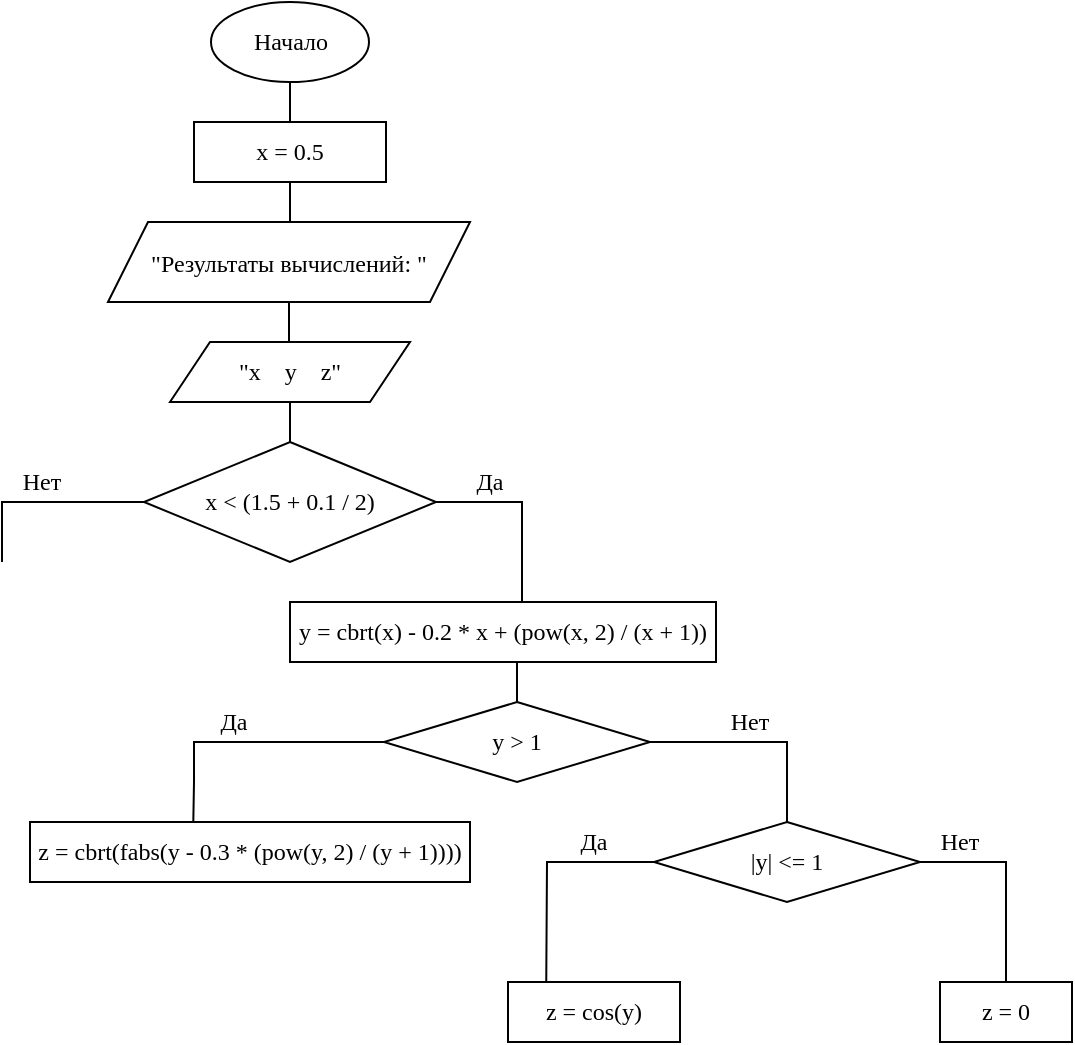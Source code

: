 <mxfile version="20.7.4" type="github">
  <diagram id="C5RBs43oDa-KdzZeNtuy" name="Page-1">
    <mxGraphModel dx="600" dy="309" grid="1" gridSize="10" guides="1" tooltips="1" connect="1" arrows="1" fold="1" page="1" pageScale="1" pageWidth="827" pageHeight="1169" math="0" shadow="0">
      <root>
        <mxCell id="WIyWlLk6GJQsqaUBKTNV-0" />
        <mxCell id="WIyWlLk6GJQsqaUBKTNV-1" parent="WIyWlLk6GJQsqaUBKTNV-0" />
        <mxCell id="H_IonGy6lu5l5pVGf9lK-6" value="" style="edgeStyle=orthogonalEdgeStyle;rounded=0;orthogonalLoop=1;jettySize=auto;html=1;fontFamily=Times New Roman;fontSize=12;endArrow=none;endFill=0;" edge="1" parent="WIyWlLk6GJQsqaUBKTNV-1" source="H_IonGy6lu5l5pVGf9lK-0" target="H_IonGy6lu5l5pVGf9lK-5">
          <mxGeometry relative="1" as="geometry" />
        </mxCell>
        <mxCell id="H_IonGy6lu5l5pVGf9lK-0" value="&lt;font style=&quot;font-size: 12px;&quot; face=&quot;Times New Roman&quot;&gt;Начало&lt;/font&gt;" style="ellipse;whiteSpace=wrap;html=1;" vertex="1" parent="WIyWlLk6GJQsqaUBKTNV-1">
          <mxGeometry x="144.5" y="10" width="79" height="40" as="geometry" />
        </mxCell>
        <mxCell id="H_IonGy6lu5l5pVGf9lK-13" value="" style="edgeStyle=orthogonalEdgeStyle;rounded=0;orthogonalLoop=1;jettySize=auto;html=1;fontFamily=Times New Roman;fontSize=12;endArrow=none;endFill=0;" edge="1" parent="WIyWlLk6GJQsqaUBKTNV-1" source="H_IonGy6lu5l5pVGf9lK-1" target="H_IonGy6lu5l5pVGf9lK-12">
          <mxGeometry relative="1" as="geometry" />
        </mxCell>
        <mxCell id="H_IonGy6lu5l5pVGf9lK-1" value="&lt;font style=&quot;font-size: 12px;&quot;&gt;&quot;Результаты вычислений: &quot;&lt;/font&gt;" style="shape=parallelogram;perimeter=parallelogramPerimeter;whiteSpace=wrap;html=1;fixedSize=1;fontFamily=Times New Roman;fontSize=13;" vertex="1" parent="WIyWlLk6GJQsqaUBKTNV-1">
          <mxGeometry x="93" y="120" width="181" height="40" as="geometry" />
        </mxCell>
        <mxCell id="H_IonGy6lu5l5pVGf9lK-11" value="" style="edgeStyle=orthogonalEdgeStyle;rounded=0;orthogonalLoop=1;jettySize=auto;html=1;fontFamily=Times New Roman;fontSize=12;endArrow=none;endFill=0;" edge="1" parent="WIyWlLk6GJQsqaUBKTNV-1" source="H_IonGy6lu5l5pVGf9lK-5" target="H_IonGy6lu5l5pVGf9lK-1">
          <mxGeometry relative="1" as="geometry">
            <Array as="points">
              <mxPoint x="183" y="120" />
              <mxPoint x="183" y="120" />
            </Array>
          </mxGeometry>
        </mxCell>
        <mxCell id="H_IonGy6lu5l5pVGf9lK-5" value="x = 0.5" style="rounded=0;whiteSpace=wrap;html=1;fontFamily=Times New Roman;fontSize=12;" vertex="1" parent="WIyWlLk6GJQsqaUBKTNV-1">
          <mxGeometry x="136" y="70" width="96" height="30" as="geometry" />
        </mxCell>
        <mxCell id="H_IonGy6lu5l5pVGf9lK-17" value="" style="edgeStyle=orthogonalEdgeStyle;rounded=0;orthogonalLoop=1;jettySize=auto;html=1;fontFamily=Times New Roman;fontSize=12;endArrow=none;endFill=0;" edge="1" parent="WIyWlLk6GJQsqaUBKTNV-1" source="H_IonGy6lu5l5pVGf9lK-12" target="H_IonGy6lu5l5pVGf9lK-16">
          <mxGeometry relative="1" as="geometry" />
        </mxCell>
        <mxCell id="H_IonGy6lu5l5pVGf9lK-12" value="&quot;x&amp;nbsp; &amp;nbsp; y&amp;nbsp; &amp;nbsp; z&quot;" style="shape=parallelogram;perimeter=parallelogramPerimeter;whiteSpace=wrap;html=1;fixedSize=1;fontFamily=Times New Roman;fontSize=12;" vertex="1" parent="WIyWlLk6GJQsqaUBKTNV-1">
          <mxGeometry x="124" y="180" width="120" height="30" as="geometry" />
        </mxCell>
        <mxCell id="H_IonGy6lu5l5pVGf9lK-24" style="edgeStyle=orthogonalEdgeStyle;rounded=0;orthogonalLoop=1;jettySize=auto;html=1;exitX=1;exitY=0.5;exitDx=0;exitDy=0;fontFamily=Times New Roman;fontSize=12;endArrow=none;endFill=0;entryX=0.5;entryY=0;entryDx=0;entryDy=0;" edge="1" parent="WIyWlLk6GJQsqaUBKTNV-1" source="H_IonGy6lu5l5pVGf9lK-16" target="H_IonGy6lu5l5pVGf9lK-29">
          <mxGeometry relative="1" as="geometry">
            <mxPoint x="320" y="290" as="targetPoint" />
            <Array as="points">
              <mxPoint x="300" y="260" />
              <mxPoint x="300" y="310" />
            </Array>
          </mxGeometry>
        </mxCell>
        <mxCell id="H_IonGy6lu5l5pVGf9lK-26" style="edgeStyle=orthogonalEdgeStyle;rounded=0;orthogonalLoop=1;jettySize=auto;html=1;exitX=0;exitY=0.5;exitDx=0;exitDy=0;fontFamily=Times New Roman;fontSize=12;endArrow=none;endFill=0;" edge="1" parent="WIyWlLk6GJQsqaUBKTNV-1" source="H_IonGy6lu5l5pVGf9lK-16">
          <mxGeometry relative="1" as="geometry">
            <mxPoint x="40" y="290" as="targetPoint" />
            <Array as="points">
              <mxPoint x="40" y="260" />
              <mxPoint x="40" y="290" />
            </Array>
          </mxGeometry>
        </mxCell>
        <mxCell id="H_IonGy6lu5l5pVGf9lK-16" value="x &amp;lt; (1.5 + 0.1 / 2)" style="rhombus;whiteSpace=wrap;html=1;fontFamily=Times New Roman;fontSize=12;" vertex="1" parent="WIyWlLk6GJQsqaUBKTNV-1">
          <mxGeometry x="111" y="230" width="146" height="60" as="geometry" />
        </mxCell>
        <mxCell id="H_IonGy6lu5l5pVGf9lK-27" value="Да" style="rounded=0;whiteSpace=wrap;html=1;fontFamily=Times New Roman;fontSize=12;fillColor=none;strokeColor=none;" vertex="1" parent="WIyWlLk6GJQsqaUBKTNV-1">
          <mxGeometry x="264" y="240" width="40" height="20" as="geometry" />
        </mxCell>
        <mxCell id="H_IonGy6lu5l5pVGf9lK-28" value="Нет" style="rounded=0;whiteSpace=wrap;html=1;fontFamily=Times New Roman;fontSize=12;strokeColor=none;fillColor=none;" vertex="1" parent="WIyWlLk6GJQsqaUBKTNV-1">
          <mxGeometry x="40" y="240" width="40" height="20" as="geometry" />
        </mxCell>
        <mxCell id="H_IonGy6lu5l5pVGf9lK-33" style="edgeStyle=orthogonalEdgeStyle;rounded=0;orthogonalLoop=1;jettySize=auto;html=1;exitX=0.5;exitY=1;exitDx=0;exitDy=0;entryX=0.5;entryY=0;entryDx=0;entryDy=0;fontFamily=Times New Roman;fontSize=12;endArrow=none;endFill=0;" edge="1" parent="WIyWlLk6GJQsqaUBKTNV-1" source="H_IonGy6lu5l5pVGf9lK-29" target="H_IonGy6lu5l5pVGf9lK-32">
          <mxGeometry relative="1" as="geometry" />
        </mxCell>
        <mxCell id="H_IonGy6lu5l5pVGf9lK-29" value="y = cbrt(x) - 0.2 * x + (pow(x, 2) / (x + 1))" style="rounded=0;whiteSpace=wrap;html=1;fontFamily=Times New Roman;fontSize=12;" vertex="1" parent="WIyWlLk6GJQsqaUBKTNV-1">
          <mxGeometry x="184" y="310" width="213" height="30" as="geometry" />
        </mxCell>
        <mxCell id="H_IonGy6lu5l5pVGf9lK-35" style="edgeStyle=orthogonalEdgeStyle;rounded=0;orthogonalLoop=1;jettySize=auto;html=1;exitX=1;exitY=0.5;exitDx=0;exitDy=0;fontFamily=Times New Roman;fontSize=12;endArrow=none;endFill=0;entryX=0.5;entryY=0;entryDx=0;entryDy=0;" edge="1" parent="WIyWlLk6GJQsqaUBKTNV-1" source="H_IonGy6lu5l5pVGf9lK-32" target="H_IonGy6lu5l5pVGf9lK-44">
          <mxGeometry relative="1" as="geometry">
            <mxPoint x="484.483" y="440.005" as="targetPoint" />
          </mxGeometry>
        </mxCell>
        <mxCell id="H_IonGy6lu5l5pVGf9lK-37" style="edgeStyle=orthogonalEdgeStyle;rounded=0;orthogonalLoop=1;jettySize=auto;html=1;exitX=0;exitY=0.5;exitDx=0;exitDy=0;fontFamily=Times New Roman;fontSize=12;endArrow=none;endFill=0;entryX=0.371;entryY=0.058;entryDx=0;entryDy=0;entryPerimeter=0;" edge="1" parent="WIyWlLk6GJQsqaUBKTNV-1" source="H_IonGy6lu5l5pVGf9lK-32" target="H_IonGy6lu5l5pVGf9lK-43">
          <mxGeometry relative="1" as="geometry">
            <mxPoint x="184.483" y="420.005" as="targetPoint" />
            <Array as="points">
              <mxPoint x="136" y="380" />
              <mxPoint x="136" y="400" />
            </Array>
          </mxGeometry>
        </mxCell>
        <mxCell id="H_IonGy6lu5l5pVGf9lK-32" value="y &amp;gt; 1" style="rhombus;whiteSpace=wrap;html=1;fontFamily=Times New Roman;fontSize=12;" vertex="1" parent="WIyWlLk6GJQsqaUBKTNV-1">
          <mxGeometry x="231" y="360" width="133" height="40" as="geometry" />
        </mxCell>
        <mxCell id="H_IonGy6lu5l5pVGf9lK-38" value="Да" style="rounded=0;whiteSpace=wrap;html=1;fontFamily=Times New Roman;fontSize=12;fillColor=none;strokeColor=none;" vertex="1" parent="WIyWlLk6GJQsqaUBKTNV-1">
          <mxGeometry x="136" y="360" width="40" height="20" as="geometry" />
        </mxCell>
        <mxCell id="H_IonGy6lu5l5pVGf9lK-42" value="Нет" style="rounded=0;whiteSpace=wrap;html=1;fontFamily=Times New Roman;fontSize=12;fillColor=none;strokeColor=none;" vertex="1" parent="WIyWlLk6GJQsqaUBKTNV-1">
          <mxGeometry x="394" y="360" width="40" height="20" as="geometry" />
        </mxCell>
        <mxCell id="H_IonGy6lu5l5pVGf9lK-43" value="z = cbrt(fabs(y - 0.3 * (pow(y, 2) / (y + 1))))" style="rounded=0;whiteSpace=wrap;html=1;fontFamily=Times New Roman;fontSize=12;" vertex="1" parent="WIyWlLk6GJQsqaUBKTNV-1">
          <mxGeometry x="54" y="420" width="220" height="30" as="geometry" />
        </mxCell>
        <mxCell id="H_IonGy6lu5l5pVGf9lK-48" style="edgeStyle=orthogonalEdgeStyle;rounded=0;orthogonalLoop=1;jettySize=auto;html=1;exitX=0;exitY=0.5;exitDx=0;exitDy=0;fontFamily=Times New Roman;fontSize=12;endArrow=none;endFill=0;" edge="1" parent="WIyWlLk6GJQsqaUBKTNV-1" source="H_IonGy6lu5l5pVGf9lK-44">
          <mxGeometry relative="1" as="geometry">
            <mxPoint x="312" y="520" as="targetPoint" />
          </mxGeometry>
        </mxCell>
        <mxCell id="H_IonGy6lu5l5pVGf9lK-50" style="edgeStyle=orthogonalEdgeStyle;rounded=0;orthogonalLoop=1;jettySize=auto;html=1;exitX=1;exitY=0.5;exitDx=0;exitDy=0;fontFamily=Times New Roman;fontSize=12;endArrow=none;endFill=0;entryX=0.5;entryY=0;entryDx=0;entryDy=0;" edge="1" parent="WIyWlLk6GJQsqaUBKTNV-1" source="H_IonGy6lu5l5pVGf9lK-44" target="H_IonGy6lu5l5pVGf9lK-54">
          <mxGeometry relative="1" as="geometry">
            <mxPoint x="572.029" y="511.888" as="targetPoint" />
            <Array as="points">
              <mxPoint x="542" y="440" />
            </Array>
          </mxGeometry>
        </mxCell>
        <mxCell id="H_IonGy6lu5l5pVGf9lK-44" value="|y| &amp;lt;= 1" style="rhombus;whiteSpace=wrap;html=1;fontFamily=Times New Roman;fontSize=12;" vertex="1" parent="WIyWlLk6GJQsqaUBKTNV-1">
          <mxGeometry x="366" y="420" width="133" height="40" as="geometry" />
        </mxCell>
        <mxCell id="H_IonGy6lu5l5pVGf9lK-51" value="Да" style="rounded=0;whiteSpace=wrap;html=1;fontFamily=Times New Roman;fontSize=12;fillColor=none;strokeColor=none;" vertex="1" parent="WIyWlLk6GJQsqaUBKTNV-1">
          <mxGeometry x="316" y="420" width="40" height="20" as="geometry" />
        </mxCell>
        <mxCell id="H_IonGy6lu5l5pVGf9lK-52" value="Нет" style="rounded=0;whiteSpace=wrap;html=1;fontFamily=Times New Roman;fontSize=12;fillColor=none;strokeColor=none;" vertex="1" parent="WIyWlLk6GJQsqaUBKTNV-1">
          <mxGeometry x="499" y="420" width="40" height="20" as="geometry" />
        </mxCell>
        <mxCell id="H_IonGy6lu5l5pVGf9lK-53" value="z = cos(y)" style="rounded=0;whiteSpace=wrap;html=1;fontFamily=Times New Roman;fontSize=12;" vertex="1" parent="WIyWlLk6GJQsqaUBKTNV-1">
          <mxGeometry x="293" y="500" width="86" height="30" as="geometry" />
        </mxCell>
        <mxCell id="H_IonGy6lu5l5pVGf9lK-54" value="z = 0" style="rounded=0;whiteSpace=wrap;html=1;fontFamily=Times New Roman;fontSize=12;" vertex="1" parent="WIyWlLk6GJQsqaUBKTNV-1">
          <mxGeometry x="509" y="500" width="66" height="30" as="geometry" />
        </mxCell>
      </root>
    </mxGraphModel>
  </diagram>
</mxfile>
